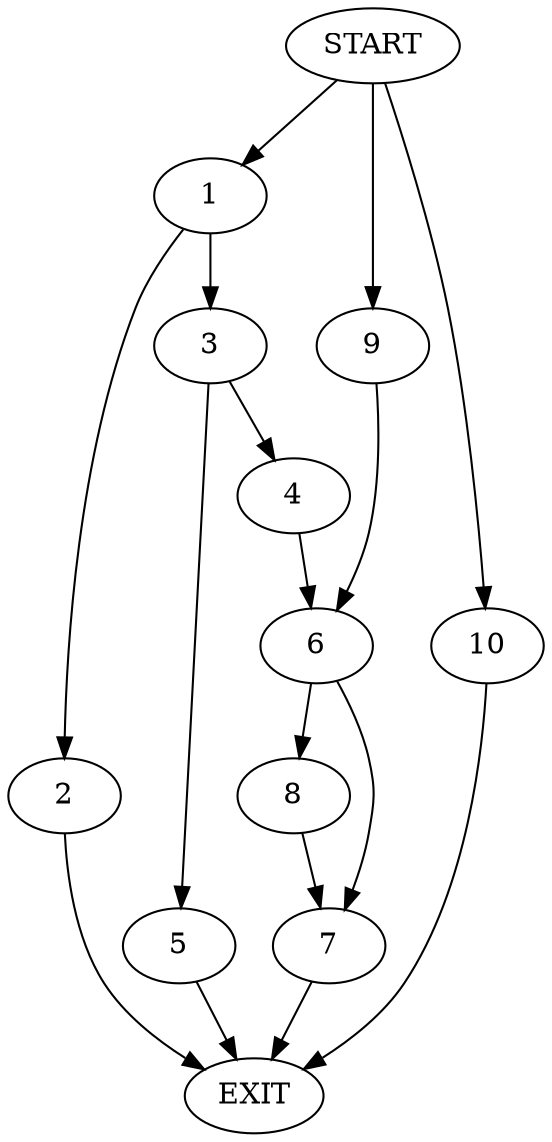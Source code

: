 digraph {
0 [label="START"]
11 [label="EXIT"]
0 -> 1
1 -> 2
1 -> 3
3 -> 4
3 -> 5
2 -> 11
5 -> 11
4 -> 6
6 -> 7
6 -> 8
0 -> 9
9 -> 6
8 -> 7
7 -> 11
0 -> 10
10 -> 11
}
